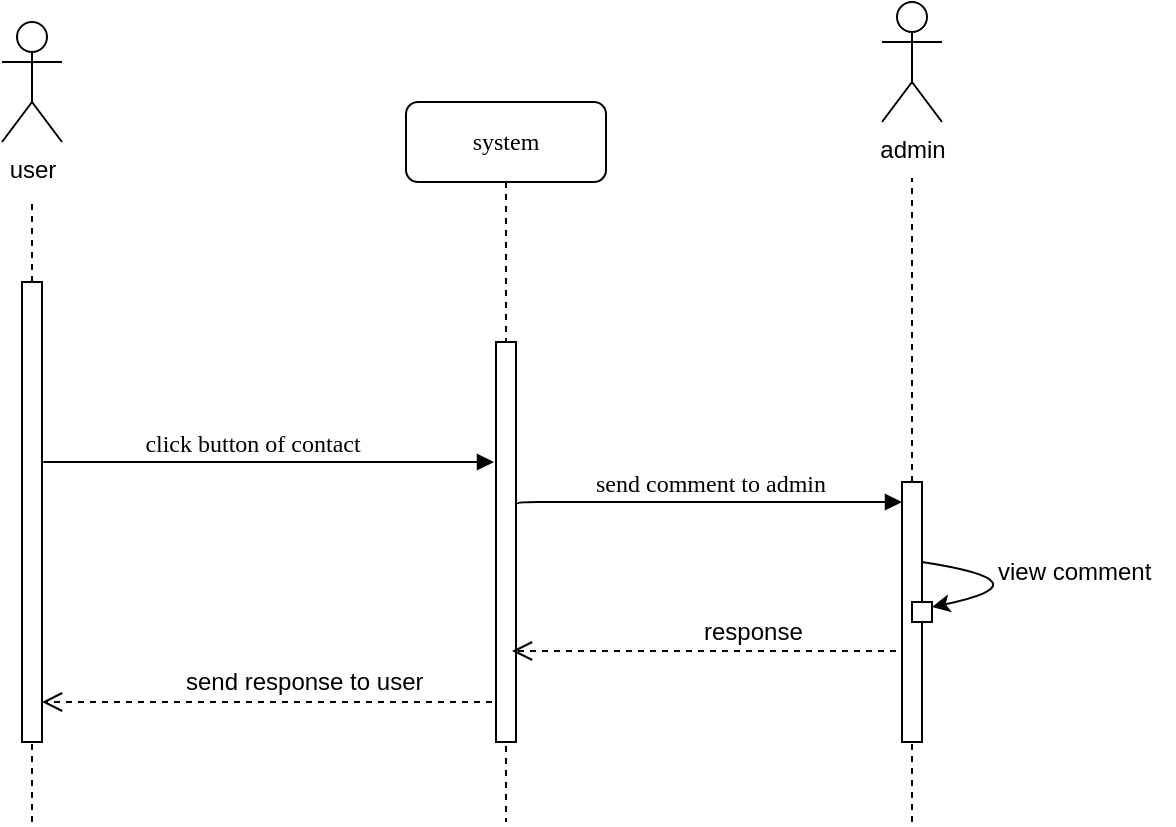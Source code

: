 <mxfile version="10.6.7" type="github"><diagram name="Page-1" id="13e1069c-82ec-6db2-03f1-153e76fe0fe0"><mxGraphModel dx="1250" dy="543" grid="1" gridSize="10" guides="1" tooltips="1" connect="1" arrows="1" fold="1" page="1" pageScale="1" pageWidth="1100" pageHeight="850" background="#ffffff" math="0" shadow="0"><root><mxCell id="0"/><mxCell id="1" parent="0"/><mxCell id="7baba1c4bc27f4b0-3" value="system" style="shape=umlLifeline;perimeter=lifelinePerimeter;whiteSpace=wrap;html=1;container=1;collapsible=0;recursiveResize=0;outlineConnect=0;rounded=1;shadow=0;comic=0;labelBackgroundColor=none;strokeColor=#000000;strokeWidth=1;fillColor=#FFFFFF;fontFamily=Verdana;fontSize=12;fontColor=#000000;align=center;" parent="1" vertex="1"><mxGeometry x="337" y="80" width="100" height="360" as="geometry"/></mxCell><mxCell id="7baba1c4bc27f4b0-13" value="" style="html=1;points=[];perimeter=orthogonalPerimeter;rounded=0;shadow=0;comic=0;labelBackgroundColor=none;strokeColor=#000000;strokeWidth=1;fillColor=#FFFFFF;fontFamily=Verdana;fontSize=12;fontColor=#000000;align=center;" parent="7baba1c4bc27f4b0-3" vertex="1"><mxGeometry x="45" y="120" width="10" height="200" as="geometry"/></mxCell><mxCell id="Wcse6pbjR7aitdPUJflz-1" value="admin" style="shape=umlActor;verticalLabelPosition=bottom;labelBackgroundColor=#ffffff;verticalAlign=top;html=1;outlineConnect=0;" parent="1" vertex="1"><mxGeometry x="575" y="30" width="30" height="60" as="geometry"/></mxCell><mxCell id="Wcse6pbjR7aitdPUJflz-3" value="user" style="shape=umlActor;verticalLabelPosition=bottom;labelBackgroundColor=#ffffff;verticalAlign=top;html=1;outlineConnect=0;" parent="1" vertex="1"><mxGeometry x="135" y="40" width="30" height="60" as="geometry"/></mxCell><mxCell id="Wcse6pbjR7aitdPUJflz-6" value="" style="endArrow=none;dashed=1;html=1;" parent="1" source="Wcse6pbjR7aitdPUJflz-7" edge="1"><mxGeometry width="50" height="50" relative="1" as="geometry"><mxPoint x="150" y="681" as="sourcePoint"/><mxPoint x="150" y="130" as="targetPoint"/></mxGeometry></mxCell><mxCell id="Wcse6pbjR7aitdPUJflz-7" value="" style="html=1;points=[];perimeter=orthogonalPerimeter;rounded=0;shadow=0;comic=0;labelBackgroundColor=none;strokeColor=#000000;strokeWidth=1;fillColor=#FFFFFF;fontFamily=Verdana;fontSize=12;fontColor=#000000;align=center;" parent="1" vertex="1"><mxGeometry x="145" y="170" width="10" height="230" as="geometry"/></mxCell><mxCell id="Wcse6pbjR7aitdPUJflz-8" value="" style="endArrow=none;dashed=1;html=1;" parent="1" target="Wcse6pbjR7aitdPUJflz-7" edge="1"><mxGeometry width="50" height="50" relative="1" as="geometry"><mxPoint x="150" y="440" as="sourcePoint"/><mxPoint x="150" y="130" as="targetPoint"/></mxGeometry></mxCell><mxCell id="Wcse6pbjR7aitdPUJflz-13" value="click button of contact" style="html=1;verticalAlign=bottom;endArrow=block;labelBackgroundColor=none;fontFamily=Verdana;fontSize=12;edgeStyle=elbowEdgeStyle;elbow=vertical;" parent="1" edge="1"><mxGeometry x="-0.717" relative="1" as="geometry"><mxPoint x="316" y="260" as="sourcePoint"/><Array as="points"><mxPoint x="151" y="260"/></Array><mxPoint x="381" y="260" as="targetPoint"/><mxPoint as="offset"/></mxGeometry></mxCell><mxCell id="Wcse6pbjR7aitdPUJflz-15" value="send comment to admin" style="html=1;verticalAlign=bottom;endArrow=block;labelBackgroundColor=none;fontFamily=Verdana;fontSize=12;edgeStyle=elbowEdgeStyle;elbow=vertical;exitX=1.1;exitY=0.405;exitDx=0;exitDy=0;exitPerimeter=0;" parent="1" source="7baba1c4bc27f4b0-13" edge="1"><mxGeometry relative="1" as="geometry"><mxPoint x="455" y="280" as="sourcePoint"/><Array as="points"><mxPoint x="460" y="280"/></Array><mxPoint x="585" y="280" as="targetPoint"/></mxGeometry></mxCell><mxCell id="Wcse6pbjR7aitdPUJflz-18" value="response" style="text;html=1;resizable=0;points=[];autosize=1;align=left;verticalAlign=top;spacingTop=-4;" parent="1" vertex="1"><mxGeometry x="484" y="335" width="60" height="20" as="geometry"/></mxCell><mxCell id="Wcse6pbjR7aitdPUJflz-19" value="send response to user" style="text;html=1;resizable=0;points=[];autosize=1;align=left;verticalAlign=top;spacingTop=-4;" parent="1" vertex="1"><mxGeometry x="225" y="360" width="130" height="20" as="geometry"/></mxCell><mxCell id="Wcse6pbjR7aitdPUJflz-22" value="" style="endArrow=none;dashed=1;html=1;" parent="1" source="7baba1c4bc27f4b0-16" edge="1"><mxGeometry width="50" height="50" relative="1" as="geometry"><mxPoint x="590" y="440" as="sourcePoint"/><mxPoint x="590" y="118" as="targetPoint"/></mxGeometry></mxCell><mxCell id="uh7cptT5Tx-RpI-pVSSV-1" value="" style="html=1;verticalAlign=bottom;endArrow=open;dashed=1;endSize=8;labelBackgroundColor=none;fontFamily=Verdana;fontSize=12;edgeStyle=elbowEdgeStyle;elbow=vertical;" parent="1" target="Wcse6pbjR7aitdPUJflz-7" edge="1"><mxGeometry relative="1" as="geometry"><mxPoint x="315" y="380" as="targetPoint"/><Array as="points"><mxPoint x="360" y="380"/><mxPoint x="420" y="380"/></Array><mxPoint x="380" y="380" as="sourcePoint"/></mxGeometry></mxCell><mxCell id="uh7cptT5Tx-RpI-pVSSV-3" value="" style="html=1;verticalAlign=bottom;endArrow=open;dashed=1;endSize=8;labelBackgroundColor=none;fontFamily=Verdana;fontSize=12;edgeStyle=elbowEdgeStyle;elbow=vertical;entryX=0.8;entryY=0.773;entryDx=0;entryDy=0;entryPerimeter=0;" parent="1" target="7baba1c4bc27f4b0-13" edge="1"><mxGeometry relative="1" as="geometry"><mxPoint x="452" y="354.5" as="targetPoint"/><Array as="points"><mxPoint x="527" y="354.5"/><mxPoint x="557" y="354.5"/></Array><mxPoint x="582" y="354.5" as="sourcePoint"/></mxGeometry></mxCell><mxCell id="7baba1c4bc27f4b0-16" value="" style="html=1;points=[];perimeter=orthogonalPerimeter;rounded=0;shadow=0;comic=0;labelBackgroundColor=none;strokeColor=#000000;strokeWidth=1;fillColor=#FFFFFF;fontFamily=Verdana;fontSize=12;fontColor=#000000;align=center;" parent="1" vertex="1"><mxGeometry x="585" y="270" width="10" height="130" as="geometry"/></mxCell><mxCell id="uh7cptT5Tx-RpI-pVSSV-6" value="" style="endArrow=none;dashed=1;html=1;" parent="1" target="7baba1c4bc27f4b0-16" edge="1"><mxGeometry width="50" height="50" relative="1" as="geometry"><mxPoint x="590" y="440" as="sourcePoint"/><mxPoint x="590" y="118" as="targetPoint"/></mxGeometry></mxCell><mxCell id="uh7cptT5Tx-RpI-pVSSV-7" value="" style="whiteSpace=wrap;html=1;aspect=fixed;" parent="1" vertex="1"><mxGeometry x="590" y="330" width="10" height="10" as="geometry"/></mxCell><mxCell id="uh7cptT5Tx-RpI-pVSSV-11" value="" style="curved=1;endArrow=classic;html=1;entryX=1;entryY=0.25;entryDx=0;entryDy=0;exitX=1;exitY=0.308;exitDx=0;exitDy=0;exitPerimeter=0;" parent="1" source="7baba1c4bc27f4b0-16" target="uh7cptT5Tx-RpI-pVSSV-7" edge="1"><mxGeometry width="50" height="50" relative="1" as="geometry"><mxPoint x="600" y="310" as="sourcePoint"/><mxPoint x="660" y="340" as="targetPoint"/><Array as="points"><mxPoint x="660" y="320"/></Array></mxGeometry></mxCell><mxCell id="uh7cptT5Tx-RpI-pVSSV-12" value="view comment" style="text;html=1;resizable=0;points=[];autosize=1;align=left;verticalAlign=top;spacingTop=-4;" parent="1" vertex="1"><mxGeometry x="631" y="305" width="90" height="20" as="geometry"/></mxCell></root></mxGraphModel></diagram></mxfile>